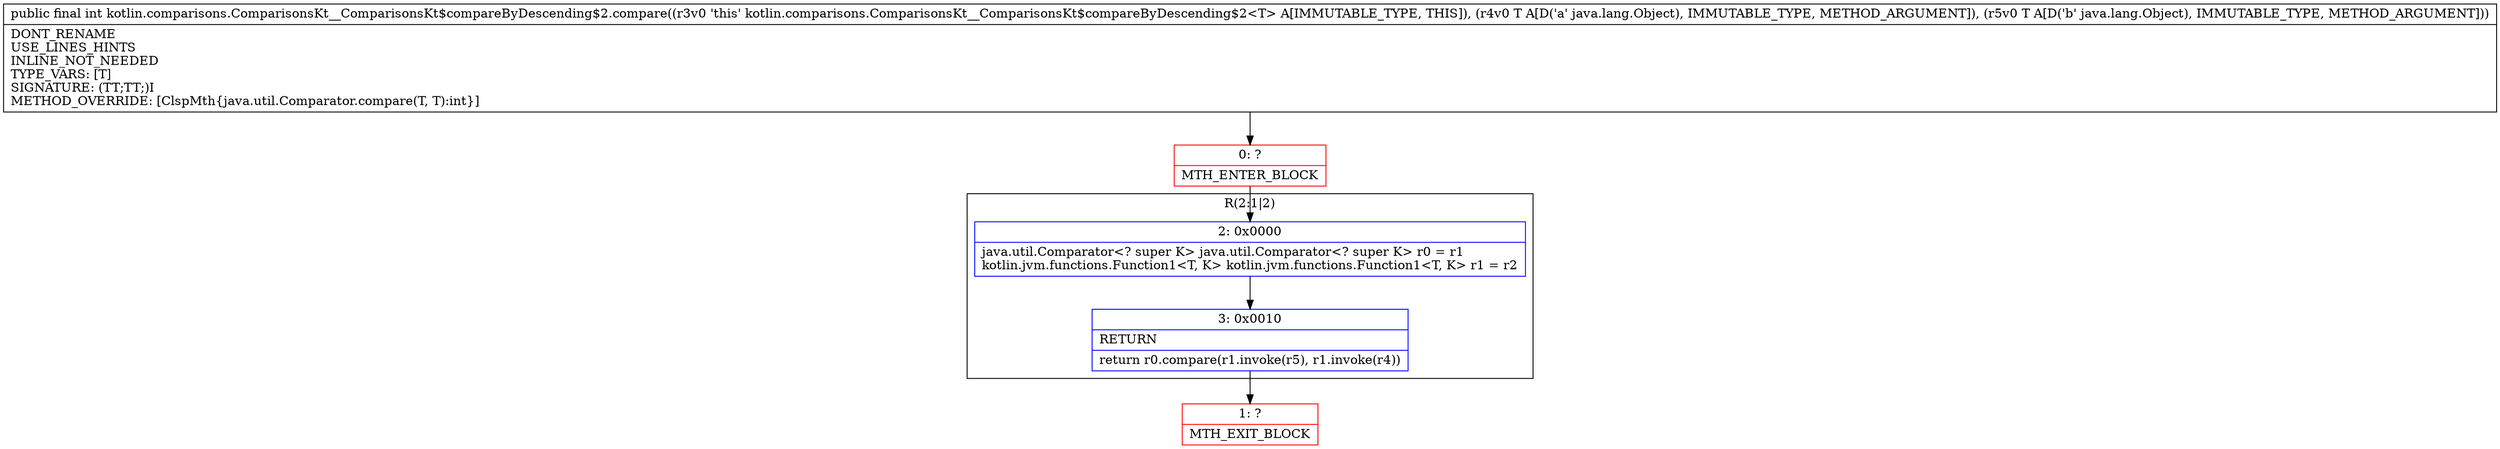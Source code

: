 digraph "CFG forkotlin.comparisons.ComparisonsKt__ComparisonsKt$compareByDescending$2.compare(Ljava\/lang\/Object;Ljava\/lang\/Object;)I" {
subgraph cluster_Region_1511841625 {
label = "R(2:1|2)";
node [shape=record,color=blue];
Node_2 [shape=record,label="{2\:\ 0x0000|java.util.Comparator\<? super K\> java.util.Comparator\<? super K\> r0 = r1\lkotlin.jvm.functions.Function1\<T, K\> kotlin.jvm.functions.Function1\<T, K\> r1 = r2\l}"];
Node_3 [shape=record,label="{3\:\ 0x0010|RETURN\l|return r0.compare(r1.invoke(r5), r1.invoke(r4))\l}"];
}
Node_0 [shape=record,color=red,label="{0\:\ ?|MTH_ENTER_BLOCK\l}"];
Node_1 [shape=record,color=red,label="{1\:\ ?|MTH_EXIT_BLOCK\l}"];
MethodNode[shape=record,label="{public final int kotlin.comparisons.ComparisonsKt__ComparisonsKt$compareByDescending$2.compare((r3v0 'this' kotlin.comparisons.ComparisonsKt__ComparisonsKt$compareByDescending$2\<T\> A[IMMUTABLE_TYPE, THIS]), (r4v0 T A[D('a' java.lang.Object), IMMUTABLE_TYPE, METHOD_ARGUMENT]), (r5v0 T A[D('b' java.lang.Object), IMMUTABLE_TYPE, METHOD_ARGUMENT]))  | DONT_RENAME\lUSE_LINES_HINTS\lINLINE_NOT_NEEDED\lTYPE_VARS: [T]\lSIGNATURE: (TT;TT;)I\lMETHOD_OVERRIDE: [ClspMth\{java.util.Comparator.compare(T, T):int\}]\l}"];
MethodNode -> Node_0;Node_2 -> Node_3;
Node_3 -> Node_1;
Node_0 -> Node_2;
}

